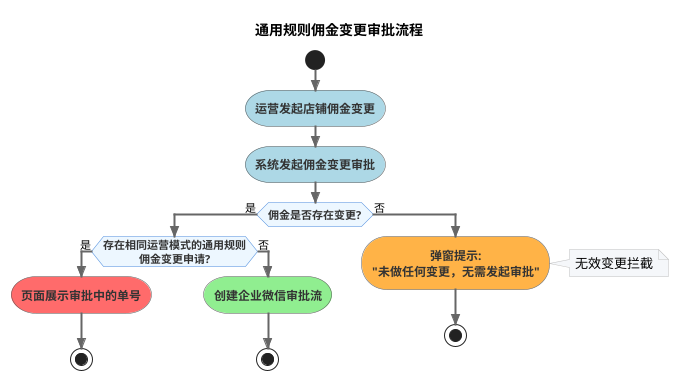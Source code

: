@startuml
skinparam defaultTextAlignment center
skinparam noteTextAlignment left
skinparam sequenceArrowThickness 2
skinparam roundcorner 50
skinparam style strictuml
skinparam shadowing false

title 通用规则佣金变更审批流程

skinparam ActivityBackgroundColor #F8F8F8
skinparam ActivityBorderColor #555555
skinparam ActivityFontColor #333333
skinparam ActivityFontStyle bold
skinparam ActivityStartEndColor #4A89DC
skinparam ActivityDiamondBackgroundColor #EDF7FF
skinparam ActivityDiamondBorderColor #4A89DC
skinparam ActivityDiamondFontColor #333333
skinparam NoteBackgroundColor #F5F7FA
skinparam NoteBorderColor #C0C0C0
skinparam ArrowColor #666666

start
#LightBlue:运营发起店铺佣金变更;
#LightBlue:系统发起佣金变更审批;

if (佣金是否存在变更?) then (是)
    if (存在相同运营模式的通用规则\n佣金变更申请?) then (是)
        #FF6B6B:页面展示审批中的单号;
        stop
    else (否)
        #LightGreen:创建企业微信审批流;
        stop
    endif
else (否)
    #FFB347:弹窗提示:\n"未做任何变更，无需发起审批";
    note right: 无效变更拦截
    stop
endif

@enduml